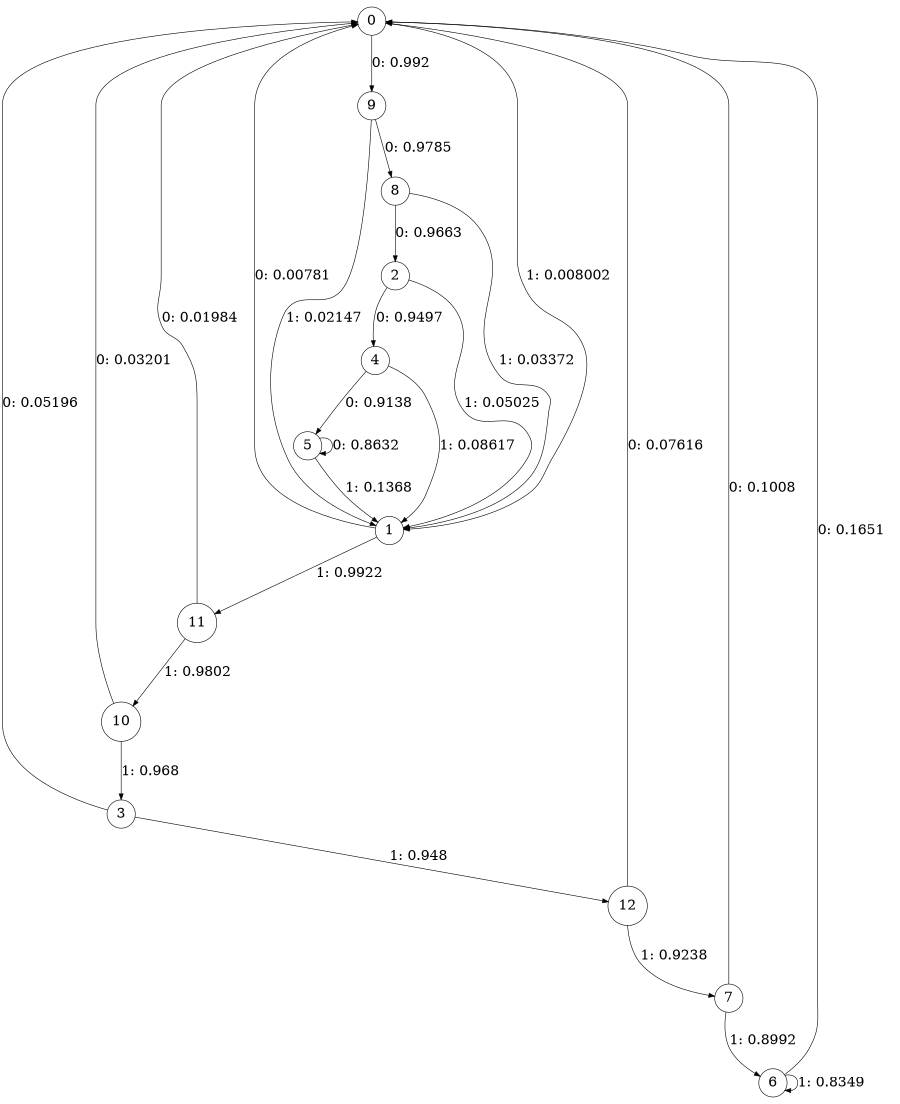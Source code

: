 digraph "ch1_face_source_L7" {
size = "6,8.5";
ratio = "fill";
node [shape = circle];
node [fontsize = 24];
edge [fontsize = 24];
0 -> 9 [label = "0: 0.992    "];
0 -> 1 [label = "1: 0.008002  "];
1 -> 0 [label = "0: 0.00781  "];
1 -> 11 [label = "1: 0.9922   "];
2 -> 4 [label = "0: 0.9497   "];
2 -> 1 [label = "1: 0.05025  "];
3 -> 0 [label = "0: 0.05196  "];
3 -> 12 [label = "1: 0.948    "];
4 -> 5 [label = "0: 0.9138   "];
4 -> 1 [label = "1: 0.08617  "];
5 -> 5 [label = "0: 0.8632   "];
5 -> 1 [label = "1: 0.1368   "];
6 -> 0 [label = "0: 0.1651   "];
6 -> 6 [label = "1: 0.8349   "];
7 -> 0 [label = "0: 0.1008   "];
7 -> 6 [label = "1: 0.8992   "];
8 -> 2 [label = "0: 0.9663   "];
8 -> 1 [label = "1: 0.03372  "];
9 -> 8 [label = "0: 0.9785   "];
9 -> 1 [label = "1: 0.02147  "];
10 -> 0 [label = "0: 0.03201  "];
10 -> 3 [label = "1: 0.968    "];
11 -> 0 [label = "0: 0.01984  "];
11 -> 10 [label = "1: 0.9802   "];
12 -> 0 [label = "0: 0.07616  "];
12 -> 7 [label = "1: 0.9238   "];
}
